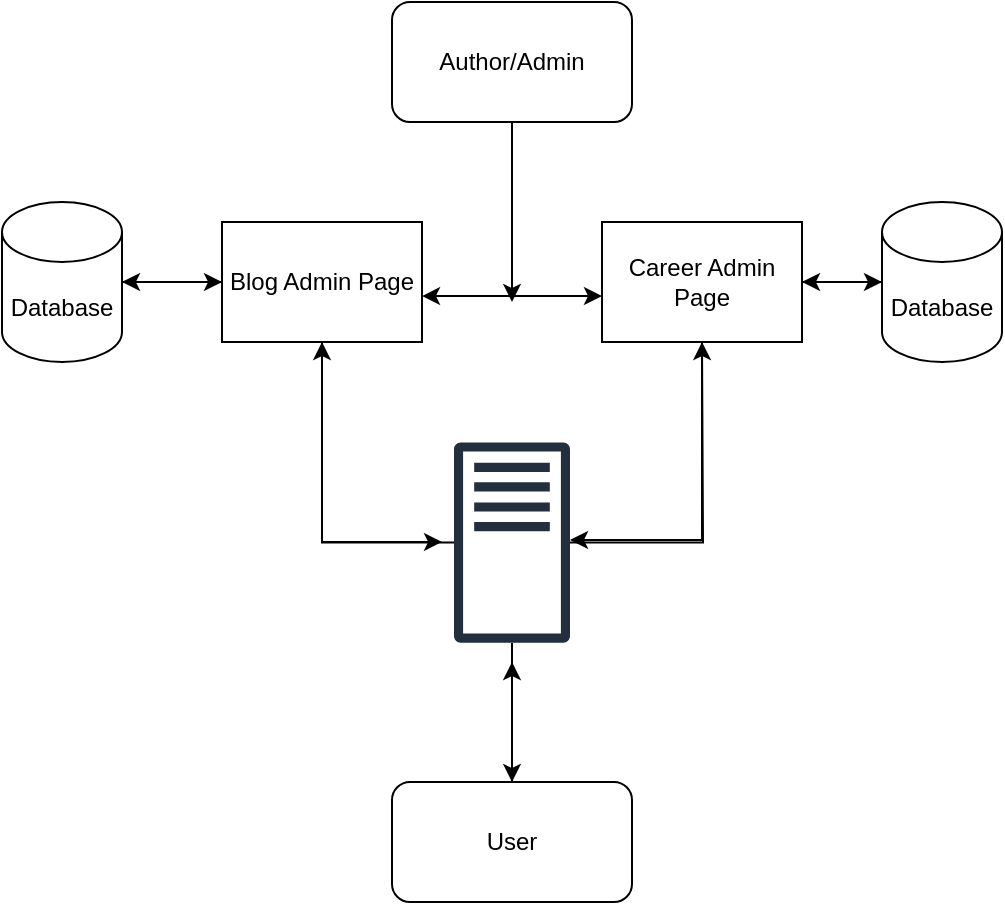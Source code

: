 <mxfile version="20.5.1" type="github">
  <diagram id="uqxx9vcqiw0YUOgWOmlU" name="Page-1">
    <mxGraphModel dx="1422" dy="772" grid="1" gridSize="10" guides="1" tooltips="1" connect="1" arrows="1" fold="1" page="1" pageScale="1" pageWidth="850" pageHeight="1100" math="0" shadow="0">
      <root>
        <mxCell id="0" />
        <mxCell id="1" parent="0" />
        <mxCell id="6TtBiQwD0GD3tF3hDFsh-28" style="edgeStyle=orthogonalEdgeStyle;rounded=0;orthogonalLoop=1;jettySize=auto;html=1;" edge="1" parent="1" source="6TtBiQwD0GD3tF3hDFsh-1">
          <mxGeometry relative="1" as="geometry">
            <mxPoint x="425" y="240" as="targetPoint" />
          </mxGeometry>
        </mxCell>
        <mxCell id="6TtBiQwD0GD3tF3hDFsh-1" value="Author/Admin" style="rounded=1;whiteSpace=wrap;html=1;" vertex="1" parent="1">
          <mxGeometry x="365" y="90" width="120" height="60" as="geometry" />
        </mxCell>
        <mxCell id="6TtBiQwD0GD3tF3hDFsh-30" style="edgeStyle=orthogonalEdgeStyle;rounded=0;orthogonalLoop=1;jettySize=auto;html=1;entryX=0;entryY=0.5;entryDx=0;entryDy=0;" edge="1" parent="1" source="6TtBiQwD0GD3tF3hDFsh-4" target="6TtBiQwD0GD3tF3hDFsh-14">
          <mxGeometry relative="1" as="geometry" />
        </mxCell>
        <mxCell id="6TtBiQwD0GD3tF3hDFsh-4" value="Database" style="shape=cylinder3;whiteSpace=wrap;html=1;boundedLbl=1;backgroundOutline=1;size=15;" vertex="1" parent="1">
          <mxGeometry x="170" y="190" width="60" height="80" as="geometry" />
        </mxCell>
        <mxCell id="6TtBiQwD0GD3tF3hDFsh-29" value="" style="edgeStyle=orthogonalEdgeStyle;rounded=0;orthogonalLoop=1;jettySize=auto;html=1;" edge="1" parent="1" source="6TtBiQwD0GD3tF3hDFsh-5" target="6TtBiQwD0GD3tF3hDFsh-15">
          <mxGeometry relative="1" as="geometry" />
        </mxCell>
        <mxCell id="6TtBiQwD0GD3tF3hDFsh-5" value="Database" style="shape=cylinder3;whiteSpace=wrap;html=1;boundedLbl=1;backgroundOutline=1;size=15;" vertex="1" parent="1">
          <mxGeometry x="610" y="190" width="60" height="80" as="geometry" />
        </mxCell>
        <mxCell id="6TtBiQwD0GD3tF3hDFsh-17" style="edgeStyle=orthogonalEdgeStyle;rounded=0;orthogonalLoop=1;jettySize=auto;html=1;entryX=1;entryY=0.5;entryDx=0;entryDy=0;entryPerimeter=0;" edge="1" parent="1" source="6TtBiQwD0GD3tF3hDFsh-14" target="6TtBiQwD0GD3tF3hDFsh-4">
          <mxGeometry relative="1" as="geometry" />
        </mxCell>
        <mxCell id="6TtBiQwD0GD3tF3hDFsh-25" style="edgeStyle=orthogonalEdgeStyle;rounded=0;orthogonalLoop=1;jettySize=auto;html=1;entryX=-0.103;entryY=0.497;entryDx=0;entryDy=0;entryPerimeter=0;" edge="1" parent="1" source="6TtBiQwD0GD3tF3hDFsh-14" target="6TtBiQwD0GD3tF3hDFsh-21">
          <mxGeometry relative="1" as="geometry">
            <mxPoint x="330" y="360" as="targetPoint" />
            <Array as="points">
              <mxPoint x="330" y="360" />
            </Array>
          </mxGeometry>
        </mxCell>
        <mxCell id="6TtBiQwD0GD3tF3hDFsh-14" value="Blog Admin Page" style="whiteSpace=wrap;html=1;align=center;verticalAlign=middle;treeFolding=1;treeMoving=1;" vertex="1" parent="1">
          <mxGeometry x="280" y="200" width="100" height="60" as="geometry" />
        </mxCell>
        <mxCell id="6TtBiQwD0GD3tF3hDFsh-16" style="edgeStyle=orthogonalEdgeStyle;rounded=0;orthogonalLoop=1;jettySize=auto;html=1;exitX=1;exitY=0.5;exitDx=0;exitDy=0;entryX=0;entryY=0.5;entryDx=0;entryDy=0;entryPerimeter=0;" edge="1" parent="1" source="6TtBiQwD0GD3tF3hDFsh-15" target="6TtBiQwD0GD3tF3hDFsh-5">
          <mxGeometry relative="1" as="geometry" />
        </mxCell>
        <mxCell id="6TtBiQwD0GD3tF3hDFsh-23" style="edgeStyle=orthogonalEdgeStyle;rounded=0;orthogonalLoop=1;jettySize=auto;html=1;" edge="1" parent="1" source="6TtBiQwD0GD3tF3hDFsh-15" target="6TtBiQwD0GD3tF3hDFsh-21">
          <mxGeometry relative="1" as="geometry">
            <Array as="points">
              <mxPoint x="520" y="359" />
            </Array>
          </mxGeometry>
        </mxCell>
        <mxCell id="6TtBiQwD0GD3tF3hDFsh-15" value="Career Admin Page" style="whiteSpace=wrap;html=1;align=center;verticalAlign=middle;treeFolding=1;treeMoving=1;" vertex="1" parent="1">
          <mxGeometry x="470" y="200" width="100" height="60" as="geometry" />
        </mxCell>
        <mxCell id="6TtBiQwD0GD3tF3hDFsh-20" value="" style="endArrow=classic;startArrow=classic;html=1;rounded=0;exitX=1;exitY=0.617;exitDx=0;exitDy=0;exitPerimeter=0;entryX=0;entryY=0.617;entryDx=0;entryDy=0;entryPerimeter=0;" edge="1" parent="1" source="6TtBiQwD0GD3tF3hDFsh-14" target="6TtBiQwD0GD3tF3hDFsh-15">
          <mxGeometry width="50" height="50" relative="1" as="geometry">
            <mxPoint x="435" y="240" as="sourcePoint" />
            <mxPoint x="434.5" y="150" as="targetPoint" />
          </mxGeometry>
        </mxCell>
        <mxCell id="6TtBiQwD0GD3tF3hDFsh-27" style="edgeStyle=orthogonalEdgeStyle;rounded=0;orthogonalLoop=1;jettySize=auto;html=1;entryX=0.5;entryY=0;entryDx=0;entryDy=0;" edge="1" parent="1" source="6TtBiQwD0GD3tF3hDFsh-21" target="6TtBiQwD0GD3tF3hDFsh-26">
          <mxGeometry relative="1" as="geometry" />
        </mxCell>
        <mxCell id="6TtBiQwD0GD3tF3hDFsh-32" style="edgeStyle=orthogonalEdgeStyle;rounded=0;orthogonalLoop=1;jettySize=auto;html=1;" edge="1" parent="1" source="6TtBiQwD0GD3tF3hDFsh-21">
          <mxGeometry relative="1" as="geometry">
            <mxPoint x="520" y="260" as="targetPoint" />
          </mxGeometry>
        </mxCell>
        <mxCell id="6TtBiQwD0GD3tF3hDFsh-33" style="edgeStyle=orthogonalEdgeStyle;rounded=0;orthogonalLoop=1;jettySize=auto;html=1;entryX=0.5;entryY=1;entryDx=0;entryDy=0;" edge="1" parent="1" source="6TtBiQwD0GD3tF3hDFsh-21" target="6TtBiQwD0GD3tF3hDFsh-14">
          <mxGeometry relative="1" as="geometry">
            <mxPoint x="330" y="270" as="targetPoint" />
            <Array as="points">
              <mxPoint x="330" y="360" />
            </Array>
          </mxGeometry>
        </mxCell>
        <mxCell id="6TtBiQwD0GD3tF3hDFsh-21" value="" style="sketch=0;outlineConnect=0;fontColor=#232F3E;gradientColor=none;fillColor=#232F3D;strokeColor=none;dashed=0;verticalLabelPosition=bottom;verticalAlign=top;align=center;html=1;fontSize=12;fontStyle=0;aspect=fixed;pointerEvents=1;shape=mxgraph.aws4.traditional_server;" vertex="1" parent="1">
          <mxGeometry x="396" y="310" width="58" height="100.53" as="geometry" />
        </mxCell>
        <mxCell id="6TtBiQwD0GD3tF3hDFsh-31" style="edgeStyle=orthogonalEdgeStyle;rounded=0;orthogonalLoop=1;jettySize=auto;html=1;entryX=0.5;entryY=1.097;entryDx=0;entryDy=0;entryPerimeter=0;" edge="1" parent="1" source="6TtBiQwD0GD3tF3hDFsh-26" target="6TtBiQwD0GD3tF3hDFsh-21">
          <mxGeometry relative="1" as="geometry" />
        </mxCell>
        <mxCell id="6TtBiQwD0GD3tF3hDFsh-26" value="User" style="rounded=1;whiteSpace=wrap;html=1;" vertex="1" parent="1">
          <mxGeometry x="365" y="480" width="120" height="60" as="geometry" />
        </mxCell>
      </root>
    </mxGraphModel>
  </diagram>
</mxfile>
